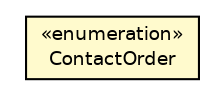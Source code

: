 #!/usr/local/bin/dot
#
# Class diagram 
# Generated by UMLGraph version R5_6 (http://www.umlgraph.org/)
#

digraph G {
	edge [fontname="Helvetica",fontsize=10,labelfontname="Helvetica",labelfontsize=10];
	node [fontname="Helvetica",fontsize=10,shape=plaintext];
	nodesep=0.25;
	ranksep=0.5;
	// net.ljcomputing.people.domain.ContactOrder
	c68 [label=<<table title="net.ljcomputing.people.domain.ContactOrder" border="0" cellborder="1" cellspacing="0" cellpadding="2" port="p" bgcolor="lemonChiffon" href="./ContactOrder.html">
		<tr><td><table border="0" cellspacing="0" cellpadding="1">
<tr><td align="center" balign="center"> &#171;enumeration&#187; </td></tr>
<tr><td align="center" balign="center"> ContactOrder </td></tr>
		</table></td></tr>
		</table>>, URL="./ContactOrder.html", fontname="Helvetica", fontcolor="black", fontsize=9.0];
}

